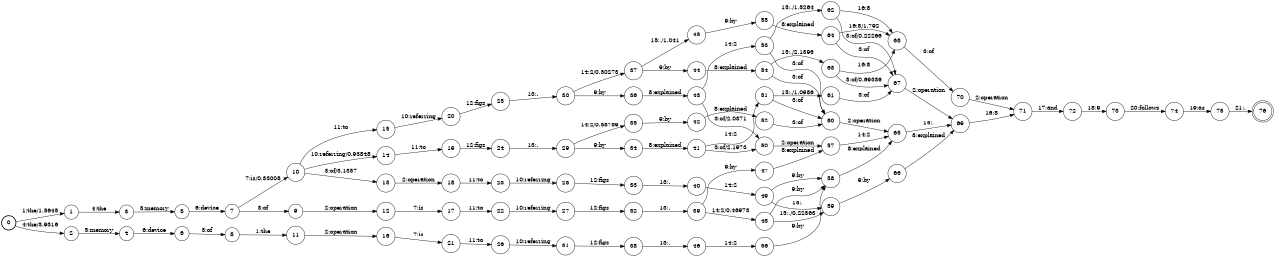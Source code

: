 digraph FST {
rankdir = LR;
size = "8.5,11";
label = "";
center = 1;
orientation = Portrait;
ranksep = "0.4";
nodesep = "0.25";
0 [label = "0", shape = circle, style = bold, fontsize = 14]
	0 -> 1 [label = "1:the/1.5645", fontsize = 14];
	0 -> 2 [label = "4:the/3.9316", fontsize = 14];
1 [label = "1", shape = circle, style = solid, fontsize = 14]
	1 -> 3 [label = "4:the", fontsize = 14];
2 [label = "2", shape = circle, style = solid, fontsize = 14]
	2 -> 4 [label = "5:memory", fontsize = 14];
3 [label = "3", shape = circle, style = solid, fontsize = 14]
	3 -> 5 [label = "5:memory", fontsize = 14];
4 [label = "4", shape = circle, style = solid, fontsize = 14]
	4 -> 6 [label = "6:device", fontsize = 14];
5 [label = "5", shape = circle, style = solid, fontsize = 14]
	5 -> 7 [label = "6:device", fontsize = 14];
6 [label = "6", shape = circle, style = solid, fontsize = 14]
	6 -> 8 [label = "3:of", fontsize = 14];
7 [label = "7", shape = circle, style = solid, fontsize = 14]
	7 -> 9 [label = "3:of", fontsize = 14];
	7 -> 10 [label = "7:is/0.33008", fontsize = 14];
8 [label = "8", shape = circle, style = solid, fontsize = 14]
	8 -> 11 [label = "1:the", fontsize = 14];
9 [label = "9", shape = circle, style = solid, fontsize = 14]
	9 -> 12 [label = "2:operation", fontsize = 14];
10 [label = "10", shape = circle, style = solid, fontsize = 14]
	10 -> 13 [label = "3:of/3.1357", fontsize = 14];
	10 -> 14 [label = "10:referring/0.93848", fontsize = 14];
	10 -> 15 [label = "11:to", fontsize = 14];
11 [label = "11", shape = circle, style = solid, fontsize = 14]
	11 -> 16 [label = "2:operation", fontsize = 14];
12 [label = "12", shape = circle, style = solid, fontsize = 14]
	12 -> 17 [label = "7:is", fontsize = 14];
13 [label = "13", shape = circle, style = solid, fontsize = 14]
	13 -> 18 [label = "2:operation", fontsize = 14];
14 [label = "14", shape = circle, style = solid, fontsize = 14]
	14 -> 19 [label = "11:to", fontsize = 14];
15 [label = "15", shape = circle, style = solid, fontsize = 14]
	15 -> 20 [label = "10:referring", fontsize = 14];
16 [label = "16", shape = circle, style = solid, fontsize = 14]
	16 -> 21 [label = "7:is", fontsize = 14];
17 [label = "17", shape = circle, style = solid, fontsize = 14]
	17 -> 22 [label = "11:to", fontsize = 14];
18 [label = "18", shape = circle, style = solid, fontsize = 14]
	18 -> 23 [label = "11:to", fontsize = 14];
19 [label = "19", shape = circle, style = solid, fontsize = 14]
	19 -> 24 [label = "12:figs", fontsize = 14];
20 [label = "20", shape = circle, style = solid, fontsize = 14]
	20 -> 25 [label = "12:figs", fontsize = 14];
21 [label = "21", shape = circle, style = solid, fontsize = 14]
	21 -> 26 [label = "11:to", fontsize = 14];
22 [label = "22", shape = circle, style = solid, fontsize = 14]
	22 -> 27 [label = "10:referring", fontsize = 14];
23 [label = "23", shape = circle, style = solid, fontsize = 14]
	23 -> 28 [label = "10:referring", fontsize = 14];
24 [label = "24", shape = circle, style = solid, fontsize = 14]
	24 -> 29 [label = "13:.", fontsize = 14];
25 [label = "25", shape = circle, style = solid, fontsize = 14]
	25 -> 30 [label = "13:.", fontsize = 14];
26 [label = "26", shape = circle, style = solid, fontsize = 14]
	26 -> 31 [label = "10:referring", fontsize = 14];
27 [label = "27", shape = circle, style = solid, fontsize = 14]
	27 -> 32 [label = "12:figs", fontsize = 14];
28 [label = "28", shape = circle, style = solid, fontsize = 14]
	28 -> 33 [label = "12:figs", fontsize = 14];
29 [label = "29", shape = circle, style = solid, fontsize = 14]
	29 -> 34 [label = "9:by", fontsize = 14];
	29 -> 35 [label = "14:2/0.58789", fontsize = 14];
30 [label = "30", shape = circle, style = solid, fontsize = 14]
	30 -> 36 [label = "9:by", fontsize = 14];
	30 -> 37 [label = "14:2/0.30273", fontsize = 14];
31 [label = "31", shape = circle, style = solid, fontsize = 14]
	31 -> 38 [label = "12:figs", fontsize = 14];
32 [label = "32", shape = circle, style = solid, fontsize = 14]
	32 -> 39 [label = "13:.", fontsize = 14];
33 [label = "33", shape = circle, style = solid, fontsize = 14]
	33 -> 40 [label = "13:.", fontsize = 14];
34 [label = "34", shape = circle, style = solid, fontsize = 14]
	34 -> 41 [label = "8:explained", fontsize = 14];
35 [label = "35", shape = circle, style = solid, fontsize = 14]
	35 -> 42 [label = "9:by", fontsize = 14];
36 [label = "36", shape = circle, style = solid, fontsize = 14]
	36 -> 43 [label = "8:explained", fontsize = 14];
37 [label = "37", shape = circle, style = solid, fontsize = 14]
	37 -> 44 [label = "9:by", fontsize = 14];
	37 -> 45 [label = "15:,/1.041", fontsize = 14];
38 [label = "38", shape = circle, style = solid, fontsize = 14]
	38 -> 46 [label = "13:.", fontsize = 14];
39 [label = "39", shape = circle, style = solid, fontsize = 14]
	39 -> 47 [label = "9:by", fontsize = 14];
	39 -> 48 [label = "14:2/0.46973", fontsize = 14];
40 [label = "40", shape = circle, style = solid, fontsize = 14]
	40 -> 49 [label = "14:2", fontsize = 14];
41 [label = "41", shape = circle, style = solid, fontsize = 14]
	41 -> 50 [label = "3:of/2.1973", fontsize = 14];
	41 -> 51 [label = "14:2", fontsize = 14];
42 [label = "42", shape = circle, style = solid, fontsize = 14]
	42 -> 52 [label = "8:explained", fontsize = 14];
43 [label = "43", shape = circle, style = solid, fontsize = 14]
	43 -> 50 [label = "3:of/2.0371", fontsize = 14];
	43 -> 53 [label = "14:2", fontsize = 14];
44 [label = "44", shape = circle, style = solid, fontsize = 14]
	44 -> 54 [label = "8:explained", fontsize = 14];
45 [label = "45", shape = circle, style = solid, fontsize = 14]
	45 -> 55 [label = "9:by", fontsize = 14];
46 [label = "46", shape = circle, style = solid, fontsize = 14]
	46 -> 56 [label = "14:2", fontsize = 14];
47 [label = "47", shape = circle, style = solid, fontsize = 14]
	47 -> 57 [label = "8:explained", fontsize = 14];
48 [label = "48", shape = circle, style = solid, fontsize = 14]
	48 -> 58 [label = "9:by", fontsize = 14];
	48 -> 59 [label = "15:,/0.22363", fontsize = 14];
49 [label = "49", shape = circle, style = solid, fontsize = 14]
	49 -> 58 [label = "9:by", fontsize = 14];
	49 -> 59 [label = "15:,", fontsize = 14];
50 [label = "50", shape = circle, style = solid, fontsize = 14]
	50 -> 57 [label = "2:operation", fontsize = 14];
51 [label = "51", shape = circle, style = solid, fontsize = 14]
	51 -> 60 [label = "3:of", fontsize = 14];
	51 -> 61 [label = "15:,/1.0986", fontsize = 14];
52 [label = "52", shape = circle, style = solid, fontsize = 14]
	52 -> 60 [label = "3:of", fontsize = 14];
53 [label = "53", shape = circle, style = solid, fontsize = 14]
	53 -> 60 [label = "3:of", fontsize = 14];
	53 -> 62 [label = "15:,/1.5264", fontsize = 14];
54 [label = "54", shape = circle, style = solid, fontsize = 14]
	54 -> 60 [label = "3:of", fontsize = 14];
	54 -> 63 [label = "15:,/2.1396", fontsize = 14];
55 [label = "55", shape = circle, style = solid, fontsize = 14]
	55 -> 64 [label = "8:explained", fontsize = 14];
56 [label = "56", shape = circle, style = solid, fontsize = 14]
	56 -> 58 [label = "9:by", fontsize = 14];
57 [label = "57", shape = circle, style = solid, fontsize = 14]
	57 -> 65 [label = "14:2", fontsize = 14];
58 [label = "58", shape = circle, style = solid, fontsize = 14]
	58 -> 65 [label = "8:explained", fontsize = 14];
59 [label = "59", shape = circle, style = solid, fontsize = 14]
	59 -> 66 [label = "9:by", fontsize = 14];
60 [label = "60", shape = circle, style = solid, fontsize = 14]
	60 -> 65 [label = "2:operation", fontsize = 14];
61 [label = "61", shape = circle, style = solid, fontsize = 14]
	61 -> 67 [label = "3:of", fontsize = 14];
62 [label = "62", shape = circle, style = solid, fontsize = 14]
	62 -> 67 [label = "3:of/0.22266", fontsize = 14];
	62 -> 68 [label = "16:8", fontsize = 14];
63 [label = "63", shape = circle, style = solid, fontsize = 14]
	63 -> 67 [label = "3:of/0.69336", fontsize = 14];
	63 -> 68 [label = "16:8", fontsize = 14];
64 [label = "64", shape = circle, style = solid, fontsize = 14]
	64 -> 67 [label = "3:of", fontsize = 14];
	64 -> 68 [label = "16:8/1.792", fontsize = 14];
65 [label = "65", shape = circle, style = solid, fontsize = 14]
	65 -> 69 [label = "15:,", fontsize = 14];
66 [label = "66", shape = circle, style = solid, fontsize = 14]
	66 -> 69 [label = "8:explained", fontsize = 14];
67 [label = "67", shape = circle, style = solid, fontsize = 14]
	67 -> 69 [label = "2:operation", fontsize = 14];
68 [label = "68", shape = circle, style = solid, fontsize = 14]
	68 -> 70 [label = "3:of", fontsize = 14];
69 [label = "69", shape = circle, style = solid, fontsize = 14]
	69 -> 71 [label = "16:8", fontsize = 14];
70 [label = "70", shape = circle, style = solid, fontsize = 14]
	70 -> 71 [label = "2:operation", fontsize = 14];
71 [label = "71", shape = circle, style = solid, fontsize = 14]
	71 -> 72 [label = "17:and", fontsize = 14];
72 [label = "72", shape = circle, style = solid, fontsize = 14]
	72 -> 73 [label = "18:9", fontsize = 14];
73 [label = "73", shape = circle, style = solid, fontsize = 14]
	73 -> 74 [label = "20:follows", fontsize = 14];
74 [label = "74", shape = circle, style = solid, fontsize = 14]
	74 -> 75 [label = "19:as", fontsize = 14];
75 [label = "75", shape = circle, style = solid, fontsize = 14]
	75 -> 76 [label = "21:.", fontsize = 14];
76 [label = "76", shape = doublecircle, style = solid, fontsize = 14]
}
